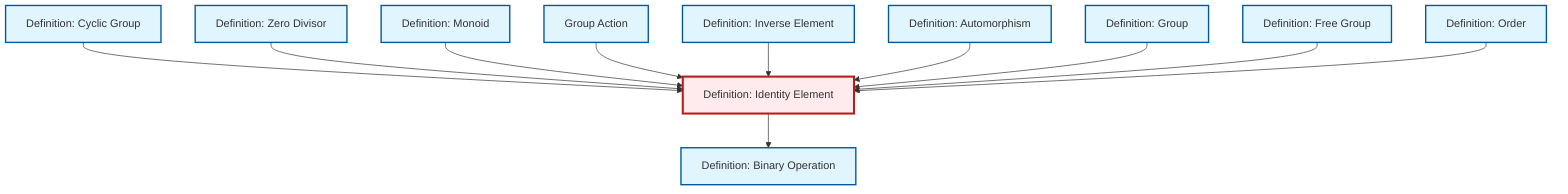 graph TD
    classDef definition fill:#e1f5fe,stroke:#01579b,stroke-width:2px
    classDef theorem fill:#f3e5f5,stroke:#4a148c,stroke-width:2px
    classDef axiom fill:#fff3e0,stroke:#e65100,stroke-width:2px
    classDef example fill:#e8f5e9,stroke:#1b5e20,stroke-width:2px
    classDef current fill:#ffebee,stroke:#b71c1c,stroke-width:3px
    def-group-action["Group Action"]:::definition
    def-group["Definition: Group"]:::definition
    def-order["Definition: Order"]:::definition
    def-monoid["Definition: Monoid"]:::definition
    def-automorphism["Definition: Automorphism"]:::definition
    def-free-group["Definition: Free Group"]:::definition
    def-zero-divisor["Definition: Zero Divisor"]:::definition
    def-inverse-element["Definition: Inverse Element"]:::definition
    def-identity-element["Definition: Identity Element"]:::definition
    def-binary-operation["Definition: Binary Operation"]:::definition
    def-cyclic-group["Definition: Cyclic Group"]:::definition
    def-cyclic-group --> def-identity-element
    def-zero-divisor --> def-identity-element
    def-monoid --> def-identity-element
    def-group-action --> def-identity-element
    def-inverse-element --> def-identity-element
    def-identity-element --> def-binary-operation
    def-automorphism --> def-identity-element
    def-group --> def-identity-element
    def-free-group --> def-identity-element
    def-order --> def-identity-element
    class def-identity-element current